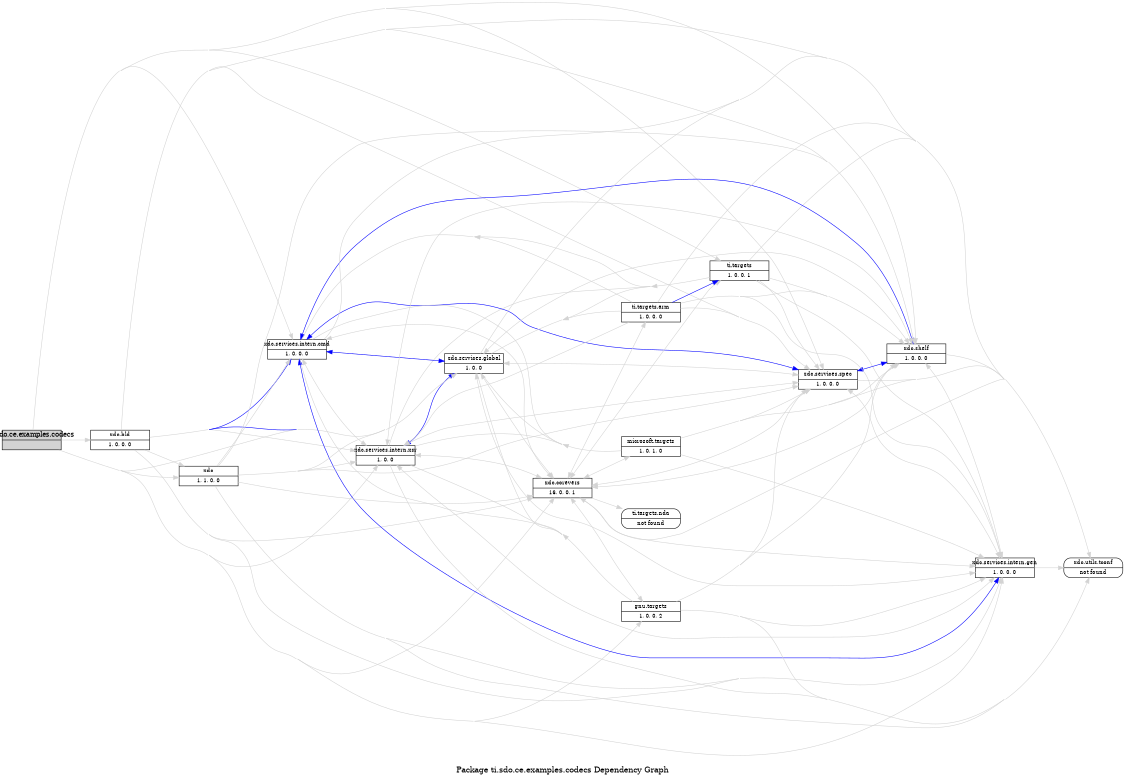 digraph dependencies {
    label="\nPackage ti.sdo.ce.examples.codecs Dependency Graph";
    size="7.5,10";
    rankdir=LR;
    ranksep=".75";
    concentrate="true";
    node [fixedsize=true, width=1.5, style=filled, color=black];
    node [font=Helvetica, fontsize=12, fillcolor=lightgrey];
    ti_sdo_ce_examples_codecs [shape=record,label="ti.sdo.ce.examples.codecs|", URL="package.rel.xml"];
    node [fontsize=10, fillcolor=white];

    edge [style=solid, color=blue]

    edge [style=solid, color=lightgrey]
    xdc_bld [shape=record,label="xdc.bld|1, 0, 0, 0", URL="../../../../../../../../../../../rtree/install/trees/products/xdcprod-h24/product/Linux/xdc_3_00_06/packages/xdc/bld/package/package.rel.svg"];
    ti_sdo_ce_examples_codecs -> xdc_bld;
    ti_targets [shape=record,label="ti.targets|1, 0, 0, 1", URL="../../../../../../../../../../../rtree/install/trees/products/xdcprod-h24/product/Linux/xdc_3_00_06/packages/ti/targets/package/package.rel.svg"];
    ti_sdo_ce_examples_codecs -> ti_targets;
    xdc_services_intern_cmd [shape=record,label="xdc.services.intern.cmd|1, 0, 0, 0", URL="../../../../../../../../../../../rtree/install/trees/products/xdcprod-h24/product/Linux/xdc_3_00_06/packages/xdc/services/intern/cmd/package/package.rel.svg"];
    ti_sdo_ce_examples_codecs -> xdc_services_intern_cmd;
    gnu_targets [shape=record,label="gnu.targets|1, 0, 0, 2", URL="../../../../../../../../../../../rtree/install/trees/products/xdcprod-h24/product/Linux/xdc_3_00_06/packages/gnu/targets/package/package.rel.svg"];
    ti_sdo_ce_examples_codecs -> gnu_targets;
    xdc_services_intern_xsr [shape=record,label="xdc.services.intern.xsr|1, 0, 0", URL="../../../../../../../../../../../rtree/install/trees/products/xdcprod-h24/product/Linux/xdc_3_00_06/packages/xdc/services/intern/xsr/package/package.rel.svg"];
    ti_sdo_ce_examples_codecs -> xdc_services_intern_xsr;
    xdc_services_global [shape=record,label="xdc.services.global|1, 0, 0", URL="../../../../../../../../../../../rtree/install/trees/products/xdcprod-h24/product/Linux/xdc_3_00_06/packages/xdc/services/global/package/package.rel.svg"];
    ti_sdo_ce_examples_codecs -> xdc_services_global;
    xdc [shape=record,label="xdc|1, 1, 0, 0", URL="../../../../../../../../../../../rtree/install/trees/products/xdcprod-h24/product/Linux/xdc_3_00_06/packages/xdc/package/package.rel.svg"];
    ti_sdo_ce_examples_codecs -> xdc;
    xdc_services_intern_gen [shape=record,label="xdc.services.intern.gen|1, 0, 0, 0", URL="../../../../../../../../../../../rtree/install/trees/products/xdcprod-h24/product/Linux/xdc_3_00_06/packages/xdc/services/intern/gen/package/package.rel.svg"];
    ti_sdo_ce_examples_codecs -> xdc_services_intern_gen;
    xdc_shelf [shape=record,label="xdc.shelf|1, 0, 0, 0", URL="../../../../../../../../../../../rtree/install/trees/products/xdcprod-h24/product/Linux/xdc_3_00_06/packages/xdc/shelf/package/package.rel.svg"];
    ti_sdo_ce_examples_codecs -> xdc_shelf;
    xdc_services_spec [shape=record,label="xdc.services.spec|1, 0, 0, 0", URL="../../../../../../../../../../../rtree/install/trees/products/xdcprod-h24/product/Linux/xdc_3_00_06/packages/xdc/services/spec/package/package.rel.svg"];
    ti_sdo_ce_examples_codecs -> xdc_services_spec;
    xdc_corevers [shape=record,label="xdc.corevers|16, 0, 0, 1", URL="../../../../../../../../../../../rtree/install/trees/products/xdcprod-h24/product/Linux/xdc_3_00_06/packages/xdc/corevers/package/package.rel.svg"];
    ti_sdo_ce_examples_codecs -> xdc_corevers;

    edge [style=solid, color=blue]

    edge [style=solid, color=lightgrey]
    xdc_corevers -> xdc_services_intern_gen;
    xdc_corevers -> gnu_targets;
    xdc_corevers -> xdc_services_global;
    xdc_corevers -> ti_targets;
    ti_targets_arm [shape=record,label="ti.targets.arm|1, 0, 0, 0", URL="../../../../../../../../../../../rtree/install/trees/products/xdcprod-h24/product/Linux/xdc_3_00_06/packages/ti/targets/arm/package/package.rel.svg"];
    xdc_corevers -> ti_targets_arm;
    xdc_corevers -> xdc_shelf;
    xdc_utils_tconf [shape=record,label="xdc.utils.tconf|not found"style=rounded, ];
    xdc_corevers -> xdc_utils_tconf;
    ti_targets_nda [shape=record,label="ti.targets.nda|not found"style=rounded, ];
    xdc_corevers -> ti_targets_nda;
    xdc_corevers -> xdc_services_intern_cmd;
    xdc_corevers -> xdc_services_intern_xsr;
    xdc_corevers -> xdc_services_spec;
    microsoft_targets [shape=record,label="microsoft.targets|1, 0, 1, 0", URL="../../../../../../../../../../../rtree/install/trees/products/xdcprod-h24/product/Linux/xdc_3_00_06/packages/microsoft/targets/package/package.rel.svg"];
    xdc_corevers -> microsoft_targets;

    edge [style=solid, color=blue]

    edge [style=solid, color=lightgrey]
    microsoft_targets -> xdc_services_intern_gen;
    microsoft_targets -> xdc_services_global;
    microsoft_targets -> xdc_shelf;
    microsoft_targets -> xdc_utils_tconf;
    microsoft_targets -> xdc_services_intern_cmd;
    microsoft_targets -> xdc_services_intern_xsr;
    microsoft_targets -> xdc_corevers;
    microsoft_targets -> xdc_services_spec;

    edge [style=solid, color=blue]

    edge [style=solid, color=lightgrey]

    edge [style=solid, color=blue]

    edge [style=solid, color=lightgrey]

    edge [style=solid, color=blue]
    ti_targets_arm -> ti_targets;

    edge [style=solid, color=lightgrey]
    ti_targets_arm -> xdc_services_intern_gen;
    ti_targets_arm -> xdc_services_global;
    ti_targets_arm -> ti_targets;
    ti_targets_arm -> xdc_shelf;
    ti_targets_arm -> xdc_utils_tconf;
    ti_targets_arm -> xdc_services_intern_cmd;
    ti_targets_arm -> xdc_services_intern_xsr;
    ti_targets_arm -> xdc_corevers;
    ti_targets_arm -> xdc_services_spec;

    edge [style=solid, color=blue]
    xdc_services_spec -> xdc_shelf;

    edge [style=solid, color=lightgrey]
    xdc_services_spec -> xdc_services_intern_gen;
    xdc_services_spec -> xdc_services_global;
    xdc_services_spec -> xdc_shelf;
    xdc_services_spec -> xdc_utils_tconf;
    xdc_services_spec -> xdc_services_intern_cmd;
    xdc_services_spec -> xdc_services_intern_xsr;
    xdc_services_spec -> xdc_corevers;

    edge [style=solid, color=blue]

    edge [style=solid, color=lightgrey]
    xdc_shelf -> xdc_services_intern_gen;
    xdc_shelf -> xdc_services_global;
    xdc_shelf -> xdc_utils_tconf;
    xdc_shelf -> xdc_services_intern_cmd;
    xdc_shelf -> xdc_services_intern_xsr;
    xdc_shelf -> xdc_corevers;
    xdc_shelf -> xdc_services_spec;

    edge [style=solid, color=blue]
    xdc_services_intern_gen -> xdc_shelf;
    xdc_services_intern_gen -> xdc_services_spec;
    xdc_services_intern_gen -> xdc_services_global;
    xdc_services_intern_gen -> xdc_services_intern_xsr;

    edge [style=solid, color=lightgrey]
    xdc_services_intern_gen -> xdc_services_global;
    xdc_services_intern_gen -> xdc_shelf;
    xdc_services_intern_gen -> xdc_utils_tconf;
    xdc_services_intern_gen -> xdc_services_intern_cmd;
    xdc_services_intern_gen -> xdc_services_intern_xsr;
    xdc_services_intern_gen -> xdc_corevers;
    xdc_services_intern_gen -> xdc_services_spec;

    edge [style=solid, color=blue]

    edge [style=solid, color=lightgrey]
    xdc -> xdc_services_intern_gen;
    xdc -> xdc_services_global;
    xdc -> xdc_shelf;
    xdc -> xdc_utils_tconf;
    xdc -> xdc_services_intern_cmd;
    xdc -> xdc_services_intern_xsr;
    xdc -> xdc_corevers;
    xdc -> xdc_services_spec;

    edge [style=solid, color=blue]

    edge [style=solid, color=lightgrey]
    xdc_services_global -> xdc_services_intern_gen;
    xdc_services_global -> xdc_shelf;
    xdc_services_global -> xdc_utils_tconf;
    xdc_services_global -> xdc_services_intern_cmd;
    xdc_services_global -> xdc_services_intern_xsr;
    xdc_services_global -> xdc_corevers;
    xdc_services_global -> xdc_services_spec;

    edge [style=solid, color=blue]
    xdc_services_intern_xsr -> xdc_services_global;

    edge [style=solid, color=lightgrey]
    xdc_services_intern_xsr -> xdc_services_intern_gen;
    xdc_services_intern_xsr -> xdc_services_global;
    xdc_services_intern_xsr -> xdc_shelf;
    xdc_services_intern_xsr -> xdc_utils_tconf;
    xdc_services_intern_xsr -> xdc_services_intern_cmd;
    xdc_services_intern_xsr -> xdc_corevers;
    xdc_services_intern_xsr -> xdc_services_spec;

    edge [style=solid, color=blue]

    edge [style=solid, color=lightgrey]
    gnu_targets -> xdc_services_intern_gen;
    gnu_targets -> xdc_services_global;
    gnu_targets -> xdc_shelf;
    gnu_targets -> xdc_utils_tconf;
    gnu_targets -> xdc_services_intern_cmd;
    gnu_targets -> xdc_services_intern_xsr;
    gnu_targets -> xdc_corevers;
    gnu_targets -> xdc_services_spec;

    edge [style=solid, color=blue]
    xdc_services_intern_cmd -> xdc_shelf;
    xdc_services_intern_cmd -> xdc_services_spec;
    xdc_services_intern_cmd -> xdc_services_global;
    xdc_services_intern_cmd -> xdc_services_intern_gen;

    edge [style=solid, color=lightgrey]
    xdc_services_intern_cmd -> xdc_services_intern_gen;
    xdc_services_intern_cmd -> xdc_services_global;
    xdc_services_intern_cmd -> xdc_shelf;
    xdc_services_intern_cmd -> xdc_utils_tconf;
    xdc_services_intern_cmd -> xdc_services_intern_xsr;
    xdc_services_intern_cmd -> xdc_corevers;
    xdc_services_intern_cmd -> xdc_services_spec;

    edge [style=solid, color=blue]

    edge [style=solid, color=lightgrey]
    ti_targets -> xdc_services_intern_gen;
    ti_targets -> xdc_services_global;
    ti_targets -> xdc_shelf;
    ti_targets -> xdc_utils_tconf;
    ti_targets -> xdc_services_intern_cmd;
    ti_targets -> xdc_services_intern_xsr;
    ti_targets -> xdc_corevers;
    ti_targets -> xdc_services_spec;

    edge [style=solid, color=blue]
    xdc_bld -> xdc_services_global;
    xdc_bld -> xdc_services_intern_cmd;

    edge [style=solid, color=lightgrey]
    xdc_bld -> xdc_services_intern_gen;
    xdc_bld -> xdc_services_global;
    xdc_bld -> xdc_shelf;
    xdc_bld -> xdc_utils_tconf;
    xdc_bld -> xdc_services_intern_cmd;
    xdc_bld -> xdc_services_intern_xsr;
    xdc_bld -> xdc;
    xdc_bld -> xdc_corevers;
    xdc_bld -> xdc_services_spec;
}
